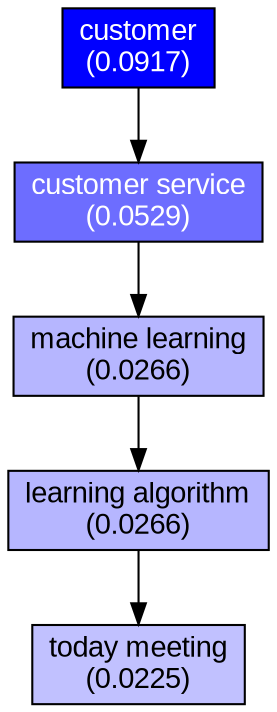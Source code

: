 // Keyword Flowchart
digraph {
	rankdir=TB size="8,8"
	node [fontname=Arial shape=box style=filled]
	"today meeting" [label="today meeting
(0.0225)" fillcolor="#c1c1ff" fontcolor=black]
	"machine learning" [label="machine learning
(0.0266)" fillcolor="#b6b6ff" fontcolor=black]
	"learning algorithm" [label="learning algorithm
(0.0266)" fillcolor="#b6b6ff" fontcolor=black]
	"customer service" [label="customer service
(0.0529)" fillcolor="#6d6dff" fontcolor=white]
	customer [label="customer
(0.0917)" fillcolor="#0000ff" fontcolor=white]
	customer -> "customer service"
	"customer service" -> "machine learning"
	"machine learning" -> "learning algorithm"
	"learning algorithm" -> "today meeting"
}
